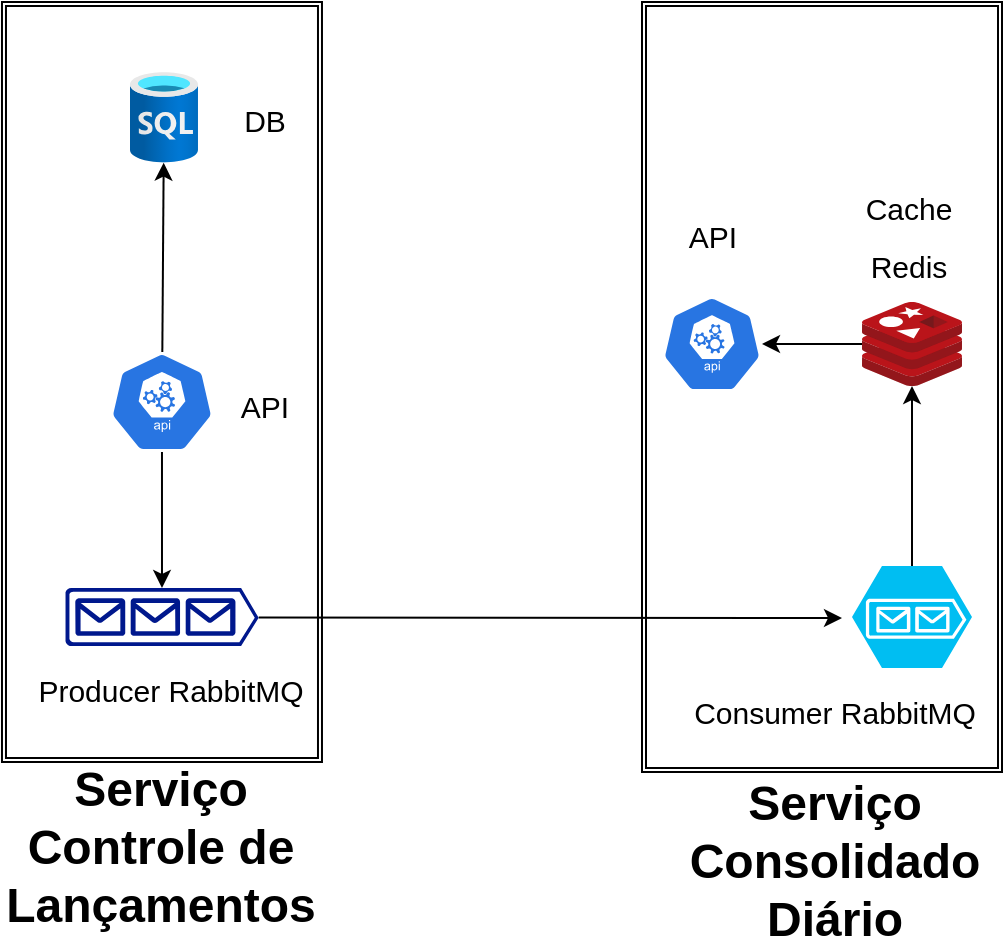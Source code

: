 <mxfile>
    <diagram id="mYqqvj9eYkfZIm86bk6i" name="Page-1">
        <mxGraphModel dx="1002" dy="563" grid="1" gridSize="10" guides="1" tooltips="1" connect="1" arrows="1" fold="1" page="1" pageScale="1" pageWidth="850" pageHeight="1100" math="0" shadow="0">
            <root>
                <mxCell id="0"/>
                <mxCell id="1" parent="0"/>
                <mxCell id="24" value="" style="shape=ext;double=1;rounded=0;whiteSpace=wrap;html=1;" vertex="1" parent="1">
                    <mxGeometry x="441" y="21" width="180" height="385" as="geometry"/>
                </mxCell>
                <mxCell id="23" value="" style="shape=ext;double=1;rounded=0;whiteSpace=wrap;html=1;" vertex="1" parent="1">
                    <mxGeometry x="120.99" y="21" width="160" height="380" as="geometry"/>
                </mxCell>
                <mxCell id="4" value="" style="aspect=fixed;html=1;points=[];align=center;image;fontSize=12;image=img/lib/azure2/databases/SQL_Database.svg;" vertex="1" parent="1">
                    <mxGeometry x="185" y="56" width="33.99" height="45.32" as="geometry"/>
                </mxCell>
                <mxCell id="20" value="" style="edgeStyle=none;html=1;" edge="1" parent="1" source="5" target="7">
                    <mxGeometry relative="1" as="geometry"/>
                </mxCell>
                <mxCell id="5" value="" style="sketch=0;aspect=fixed;html=1;points=[];align=center;image;fontSize=12;image=img/lib/mscae/Cache_Redis_Product.svg;" vertex="1" parent="1">
                    <mxGeometry x="551" y="171" width="50" height="42" as="geometry"/>
                </mxCell>
                <mxCell id="15" style="edgeStyle=none;html=1;exitX=0.5;exitY=1;exitDx=0;exitDy=0;exitPerimeter=0;entryX=0.5;entryY=0;entryDx=0;entryDy=0;entryPerimeter=0;" edge="1" parent="1" source="6" target="8">
                    <mxGeometry relative="1" as="geometry"/>
                </mxCell>
                <mxCell id="22" value="" style="edgeStyle=none;html=1;" edge="1" parent="1" source="6" target="4">
                    <mxGeometry relative="1" as="geometry"/>
                </mxCell>
                <mxCell id="6" value="" style="sketch=0;html=1;dashed=0;whitespace=wrap;fillColor=#2875E2;strokeColor=#ffffff;points=[[0.005,0.63,0],[0.1,0.2,0],[0.9,0.2,0],[0.5,0,0],[0.995,0.63,0],[0.72,0.99,0],[0.5,1,0],[0.28,0.99,0]];verticalLabelPosition=bottom;align=center;verticalAlign=top;shape=mxgraph.kubernetes.icon;prIcon=api" vertex="1" parent="1">
                    <mxGeometry x="170.99" y="196" width="60" height="50" as="geometry"/>
                </mxCell>
                <mxCell id="7" value="" style="sketch=0;html=1;dashed=0;whitespace=wrap;fillColor=#2875E2;strokeColor=#ffffff;points=[[0.005,0.63,0],[0.1,0.2,0],[0.9,0.2,0],[0.5,0,0],[0.995,0.63,0],[0.72,0.99,0],[0.5,1,0],[0.28,0.99,0]];verticalLabelPosition=bottom;align=center;verticalAlign=top;shape=mxgraph.kubernetes.icon;prIcon=api" vertex="1" parent="1">
                    <mxGeometry x="451" y="168" width="50" height="48" as="geometry"/>
                </mxCell>
                <mxCell id="25" style="edgeStyle=none;html=1;exitX=1;exitY=0.51;exitDx=0;exitDy=0;exitPerimeter=0;" edge="1" parent="1" source="8">
                    <mxGeometry relative="1" as="geometry">
                        <mxPoint x="541" y="329" as="targetPoint"/>
                    </mxGeometry>
                </mxCell>
                <mxCell id="8" value="" style="sketch=0;aspect=fixed;pointerEvents=1;shadow=0;dashed=0;html=1;strokeColor=none;labelPosition=center;verticalLabelPosition=bottom;verticalAlign=top;align=center;fillColor=#00188D;shape=mxgraph.azure.queue_generic" vertex="1" parent="1">
                    <mxGeometry x="152.66" y="314" width="96.67" height="29" as="geometry"/>
                </mxCell>
                <mxCell id="21" value="" style="edgeStyle=none;html=1;" edge="1" parent="1" source="16" target="5">
                    <mxGeometry relative="1" as="geometry"/>
                </mxCell>
                <mxCell id="16" value="" style="verticalLabelPosition=bottom;html=1;verticalAlign=top;align=center;strokeColor=none;fillColor=#00BEF2;shape=mxgraph.azure.storage_queue;" vertex="1" parent="1">
                    <mxGeometry x="546" y="303" width="60" height="51" as="geometry"/>
                </mxCell>
                <mxCell id="29" value="Serviço&lt;br&gt;Controle de&lt;br&gt;Lançamentos" style="text;strokeColor=none;fillColor=none;html=1;fontSize=24;fontStyle=1;verticalAlign=middle;align=center;" vertex="1" parent="1">
                    <mxGeometry x="150.33" y="424" width="100" height="40" as="geometry"/>
                </mxCell>
                <mxCell id="30" value="Serviço&lt;br&gt;Consolidado&lt;br&gt;Diário" style="text;strokeColor=none;fillColor=none;html=1;fontSize=24;fontStyle=1;verticalAlign=middle;align=center;" vertex="1" parent="1">
                    <mxGeometry x="487" y="431" width="100" height="40" as="geometry"/>
                </mxCell>
                <mxCell id="31" value="&lt;span style=&quot;font-weight: normal;&quot;&gt;&lt;font style=&quot;font-size: 15px;&quot;&gt;API&lt;/font&gt;&lt;/span&gt;" style="text;strokeColor=none;fillColor=none;html=1;fontSize=24;fontStyle=1;verticalAlign=middle;align=center;" vertex="1" parent="1">
                    <mxGeometry x="227" y="201" width="50" height="40" as="geometry"/>
                </mxCell>
                <mxCell id="32" value="&lt;span style=&quot;font-weight: normal;&quot;&gt;&lt;font style=&quot;font-size: 15px;&quot;&gt;DB&lt;/font&gt;&lt;/span&gt;" style="text;strokeColor=none;fillColor=none;html=1;fontSize=24;fontStyle=1;verticalAlign=middle;align=center;" vertex="1" parent="1">
                    <mxGeometry x="227" y="58" width="50" height="40" as="geometry"/>
                </mxCell>
                <mxCell id="33" value="&lt;span style=&quot;font-weight: normal;&quot;&gt;&lt;font style=&quot;font-size: 15px;&quot;&gt;Producer RabbitMQ&lt;/font&gt;&lt;/span&gt;" style="text;strokeColor=none;fillColor=none;html=1;fontSize=24;fontStyle=1;verticalAlign=middle;align=center;" vertex="1" parent="1">
                    <mxGeometry x="168.99" y="343" width="72.01" height="40" as="geometry"/>
                </mxCell>
                <mxCell id="34" value="&lt;span style=&quot;font-weight: normal;&quot;&gt;&lt;font style=&quot;font-size: 15px;&quot;&gt;Consumer RabbitMQ&lt;/font&gt;&lt;/span&gt;" style="text;strokeColor=none;fillColor=none;html=1;fontSize=24;fontStyle=1;verticalAlign=middle;align=center;" vertex="1" parent="1">
                    <mxGeometry x="501" y="354" width="72.01" height="40" as="geometry"/>
                </mxCell>
                <mxCell id="35" value="&lt;span style=&quot;font-weight: normal;&quot;&gt;&lt;font style=&quot;font-size: 15px;&quot;&gt;Cache&lt;br&gt;Redis&lt;br&gt;&lt;/font&gt;&lt;/span&gt;" style="text;strokeColor=none;fillColor=none;html=1;fontSize=24;fontStyle=1;verticalAlign=middle;align=center;" vertex="1" parent="1">
                    <mxGeometry x="538" y="116" width="72.01" height="40" as="geometry"/>
                </mxCell>
                <mxCell id="36" value="&lt;span style=&quot;font-weight: normal;&quot;&gt;&lt;font style=&quot;font-size: 15px;&quot;&gt;API&lt;/font&gt;&lt;/span&gt;" style="text;strokeColor=none;fillColor=none;html=1;fontSize=24;fontStyle=1;verticalAlign=middle;align=center;" vertex="1" parent="1">
                    <mxGeometry x="451" y="116" width="50" height="40" as="geometry"/>
                </mxCell>
            </root>
        </mxGraphModel>
    </diagram>
</mxfile>